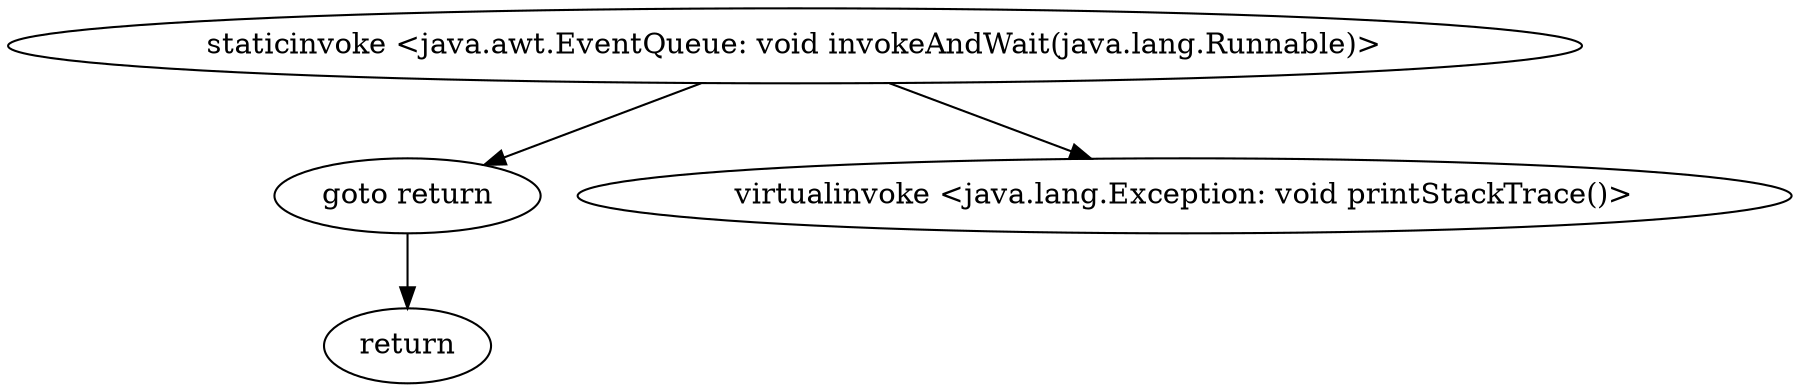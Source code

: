 digraph "" {
"staticinvoke <java.awt.EventQueue: void invokeAndWait(java.lang.Runnable)>";
 "staticinvoke <java.awt.EventQueue: void invokeAndWait(java.lang.Runnable)>"->"goto return";
 "goto return"->"return";
 "staticinvoke <java.awt.EventQueue: void invokeAndWait(java.lang.Runnable)>"->"virtualinvoke <java.lang.Exception: void printStackTrace()>";
}

